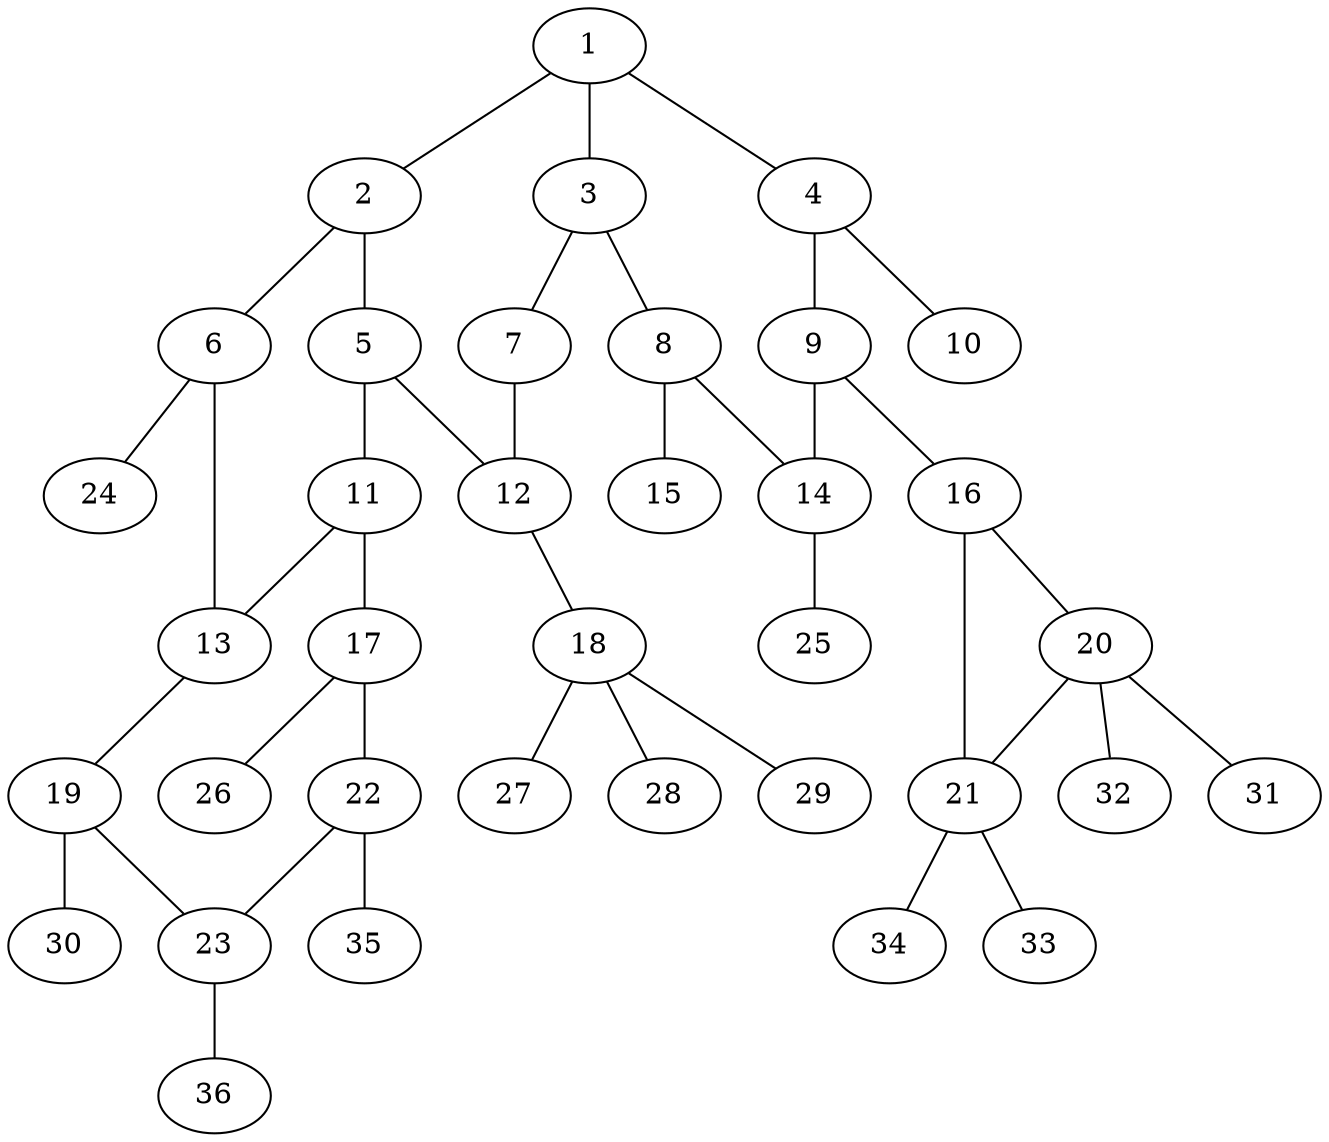 graph molecule_991 {
	1	 [chem=C];
	2	 [chem=C];
	1 -- 2	 [valence=1];
	3	 [chem=C];
	1 -- 3	 [valence=2];
	4	 [chem=C];
	1 -- 4	 [valence=1];
	5	 [chem=C];
	2 -- 5	 [valence=2];
	6	 [chem=N];
	2 -- 6	 [valence=1];
	7	 [chem=N];
	3 -- 7	 [valence=1];
	8	 [chem=C];
	3 -- 8	 [valence=1];
	9	 [chem=C];
	4 -- 9	 [valence=1];
	10	 [chem=O];
	4 -- 10	 [valence=2];
	11	 [chem=C];
	5 -- 11	 [valence=1];
	12	 [chem=C];
	5 -- 12	 [valence=1];
	13	 [chem=C];
	6 -- 13	 [valence=1];
	24	 [chem=H];
	6 -- 24	 [valence=1];
	7 -- 12	 [valence=2];
	14	 [chem=C];
	8 -- 14	 [valence=1];
	15	 [chem=O];
	8 -- 15	 [valence=2];
	9 -- 14	 [valence=2];
	16	 [chem=N];
	9 -- 16	 [valence=1];
	11 -- 13	 [valence=2];
	17	 [chem=C];
	11 -- 17	 [valence=1];
	18	 [chem=C];
	12 -- 18	 [valence=1];
	19	 [chem=C];
	13 -- 19	 [valence=1];
	25	 [chem=H];
	14 -- 25	 [valence=1];
	20	 [chem=C];
	16 -- 20	 [valence=1];
	21	 [chem=C];
	16 -- 21	 [valence=1];
	22	 [chem=C];
	17 -- 22	 [valence=2];
	26	 [chem=H];
	17 -- 26	 [valence=1];
	27	 [chem=H];
	18 -- 27	 [valence=1];
	28	 [chem=H];
	18 -- 28	 [valence=1];
	29	 [chem=H];
	18 -- 29	 [valence=1];
	23	 [chem=C];
	19 -- 23	 [valence=2];
	30	 [chem=H];
	19 -- 30	 [valence=1];
	20 -- 21	 [valence=1];
	31	 [chem=H];
	20 -- 31	 [valence=1];
	32	 [chem=H];
	20 -- 32	 [valence=1];
	33	 [chem=H];
	21 -- 33	 [valence=1];
	34	 [chem=H];
	21 -- 34	 [valence=1];
	22 -- 23	 [valence=1];
	35	 [chem=H];
	22 -- 35	 [valence=1];
	36	 [chem=H];
	23 -- 36	 [valence=1];
}
